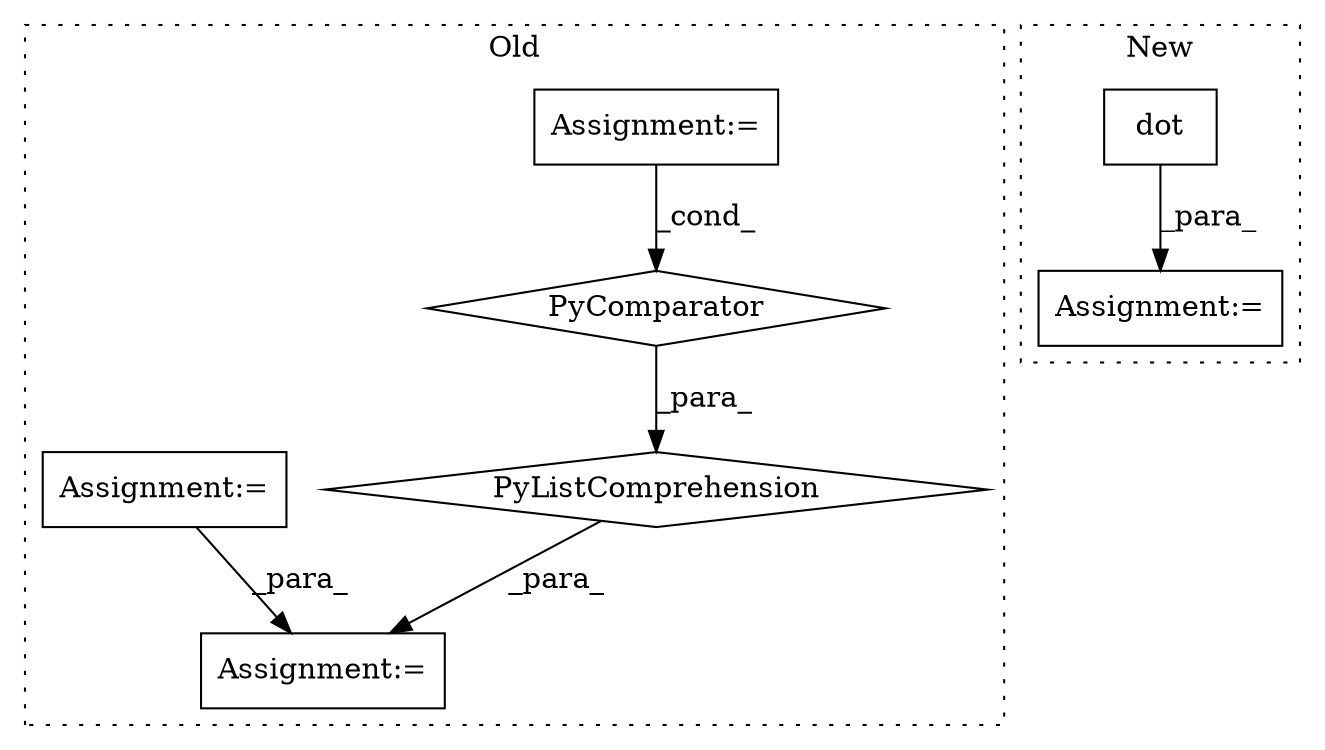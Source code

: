 digraph G {
subgraph cluster0 {
1 [label="PyComparator" a="113" s="708" l="33" shape="diamond"];
3 [label="Assignment:=" a="7" s="708" l="33" shape="box"];
4 [label="PyListComprehension" a="109" s="639" l="110" shape="diamond"];
6 [label="Assignment:=" a="7" s="911" l="1" shape="box"];
7 [label="Assignment:=" a="7" s="841" l="52" shape="box"];
label = "Old";
style="dotted";
}
subgraph cluster1 {
2 [label="dot" a="32" s="428,440" l="4,1" shape="box"];
5 [label="Assignment:=" a="7" s="421" l="1" shape="box"];
label = "New";
style="dotted";
}
1 -> 4 [label="_para_"];
2 -> 5 [label="_para_"];
3 -> 1 [label="_cond_"];
4 -> 6 [label="_para_"];
7 -> 6 [label="_para_"];
}